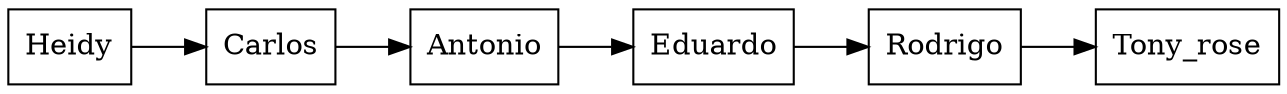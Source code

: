 digraph g {
 rankdir=LR; 
 node [shape = record]
"Heidy"->"Carlos"->"Antonio"->"Eduardo"->"Rodrigo"->"Tony_rose"
}